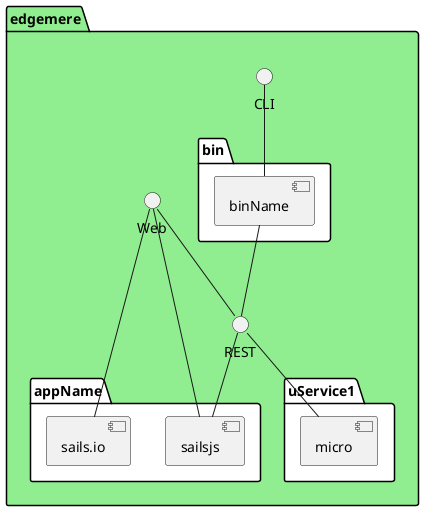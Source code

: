 @startuml
package "edgemere" #lightgreen {
  interface CLI
  interface Web
  interface REST
  folder bin #ffffff {
    component binName
  }

  folder appName #ffffff {
    component sails.io
    component sailsjs
  }

  folder uService1 #ffffff {
    component micro
  }
}

CLI -- binName
binName --  REST

Web -- sailsjs
Web -- REST
REST -- sailsjs
Web -- sails.io
REST -- micro
@enduml
